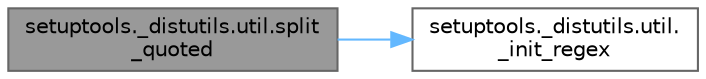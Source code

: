 digraph "setuptools._distutils.util.split_quoted"
{
 // LATEX_PDF_SIZE
  bgcolor="transparent";
  edge [fontname=Helvetica,fontsize=10,labelfontname=Helvetica,labelfontsize=10];
  node [fontname=Helvetica,fontsize=10,shape=box,height=0.2,width=0.4];
  rankdir="LR";
  Node1 [id="Node000001",label="setuptools._distutils.util.split\l_quoted",height=0.2,width=0.4,color="gray40", fillcolor="grey60", style="filled", fontcolor="black",tooltip=" "];
  Node1 -> Node2 [id="edge1_Node000001_Node000002",color="steelblue1",style="solid",tooltip=" "];
  Node2 [id="Node000002",label="setuptools._distutils.util.\l_init_regex",height=0.2,width=0.4,color="grey40", fillcolor="white", style="filled",URL="$namespacesetuptools_1_1__distutils_1_1util.html#a74fae05d56dea23882d47611c9d60854",tooltip=" "];
}
